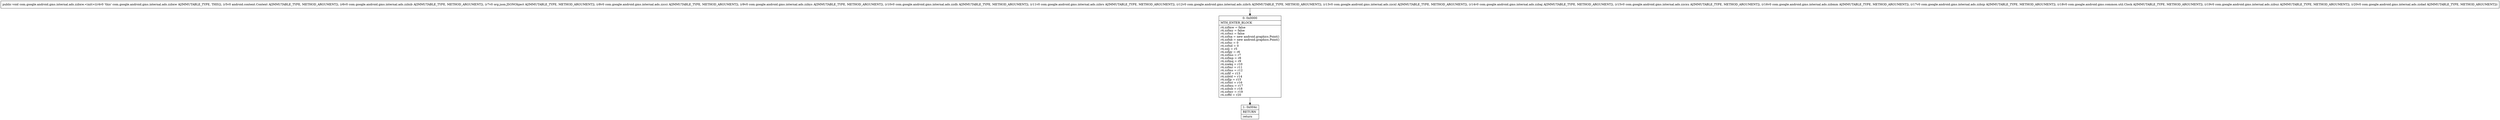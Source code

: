 digraph "CFG forcom.google.android.gms.internal.ads.zzbxw.\<init\>(Landroid\/content\/Context;Lcom\/google\/android\/gms\/internal\/ads\/zzbzb;Lorg\/json\/JSONObject;Lcom\/google\/android\/gms\/internal\/ads\/zzcci;Lcom\/google\/android\/gms\/internal\/ads\/zzbys;Lcom\/google\/android\/gms\/internal\/ads\/zzdh;Lcom\/google\/android\/gms\/internal\/ads\/zzbrs;Lcom\/google\/android\/gms\/internal\/ads\/zzbrh;Lcom\/google\/android\/gms\/internal\/ads\/zzcxl;Lcom\/google\/android\/gms\/internal\/ads\/zzbaj;Lcom\/google\/android\/gms\/internal\/ads\/zzcxu;Lcom\/google\/android\/gms\/internal\/ads\/zzbmm;Lcom\/google\/android\/gms\/internal\/ads\/zzbzp;Lcom\/google\/android\/gms\/common\/util\/Clock;Lcom\/google\/android\/gms\/internal\/ads\/zzbuz;Lcom\/google\/android\/gms\/internal\/ads\/zzdad;)V" {
Node_0 [shape=record,label="{0\:\ 0x0000|MTH_ENTER_BLOCK\l|r4.zzfmw = false\lr4.zzfmy = false\lr4.zzfmz = false\lr4.zzfna = new android.graphics.Point()\lr4.zzfnb = new android.graphics.Point()\lr4.zzfnc = 0\lr4.zzfnd = 0\lr4.zzlj = r5\lr4.zzfgy = r6\lr4.zzfmo = r7\lr4.zzfmp = r8\lr4.zzfmq = r9\lr4.zzekq = r10\lr4.zzfmr = r11\lr4.zzfms = r12\lr4.zzfif = r13\lr4.zzbtd = r14\lr4.zzfjp = r15\lr4.zzfmt = r16\lr4.zzfmu = r17\lr4.zzbsb = r18\lr4.zzfmv = r19\lr4.zzffd = r20\l}"];
Node_1 [shape=record,label="{1\:\ 0x004c|RETURN\l|return\l}"];
MethodNode[shape=record,label="{public void com.google.android.gms.internal.ads.zzbxw.\<init\>((r4v0 'this' com.google.android.gms.internal.ads.zzbxw A[IMMUTABLE_TYPE, THIS]), (r5v0 android.content.Context A[IMMUTABLE_TYPE, METHOD_ARGUMENT]), (r6v0 com.google.android.gms.internal.ads.zzbzb A[IMMUTABLE_TYPE, METHOD_ARGUMENT]), (r7v0 org.json.JSONObject A[IMMUTABLE_TYPE, METHOD_ARGUMENT]), (r8v0 com.google.android.gms.internal.ads.zzcci A[IMMUTABLE_TYPE, METHOD_ARGUMENT]), (r9v0 com.google.android.gms.internal.ads.zzbys A[IMMUTABLE_TYPE, METHOD_ARGUMENT]), (r10v0 com.google.android.gms.internal.ads.zzdh A[IMMUTABLE_TYPE, METHOD_ARGUMENT]), (r11v0 com.google.android.gms.internal.ads.zzbrs A[IMMUTABLE_TYPE, METHOD_ARGUMENT]), (r12v0 com.google.android.gms.internal.ads.zzbrh A[IMMUTABLE_TYPE, METHOD_ARGUMENT]), (r13v0 com.google.android.gms.internal.ads.zzcxl A[IMMUTABLE_TYPE, METHOD_ARGUMENT]), (r14v0 com.google.android.gms.internal.ads.zzbaj A[IMMUTABLE_TYPE, METHOD_ARGUMENT]), (r15v0 com.google.android.gms.internal.ads.zzcxu A[IMMUTABLE_TYPE, METHOD_ARGUMENT]), (r16v0 com.google.android.gms.internal.ads.zzbmm A[IMMUTABLE_TYPE, METHOD_ARGUMENT]), (r17v0 com.google.android.gms.internal.ads.zzbzp A[IMMUTABLE_TYPE, METHOD_ARGUMENT]), (r18v0 com.google.android.gms.common.util.Clock A[IMMUTABLE_TYPE, METHOD_ARGUMENT]), (r19v0 com.google.android.gms.internal.ads.zzbuz A[IMMUTABLE_TYPE, METHOD_ARGUMENT]), (r20v0 com.google.android.gms.internal.ads.zzdad A[IMMUTABLE_TYPE, METHOD_ARGUMENT])) }"];
MethodNode -> Node_0;
Node_0 -> Node_1;
}


